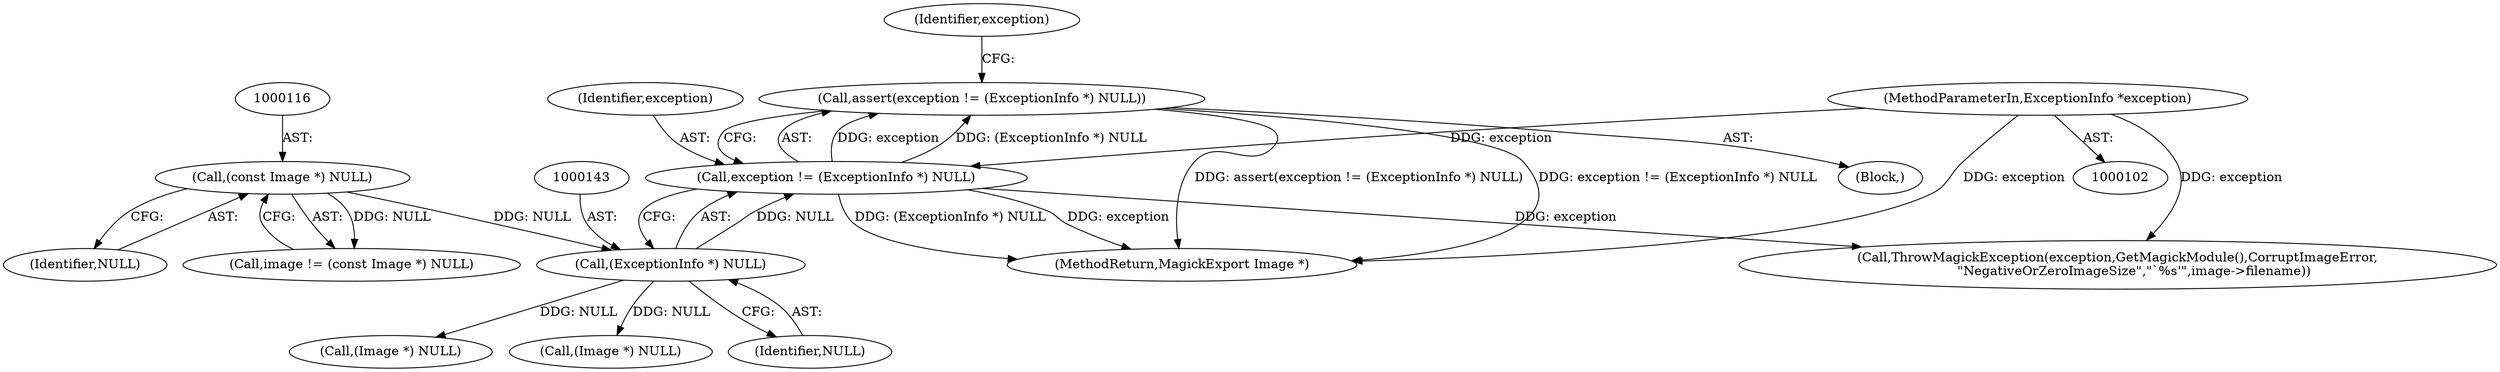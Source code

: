 digraph "0_ImageMagick_aecd0ada163a4d6c769cec178955d5f3e9316f2f_0@API" {
"1000139" [label="(Call,assert(exception != (ExceptionInfo *) NULL))"];
"1000140" [label="(Call,exception != (ExceptionInfo *) NULL)"];
"1000107" [label="(MethodParameterIn,ExceptionInfo *exception)"];
"1000142" [label="(Call,(ExceptionInfo *) NULL)"];
"1000115" [label="(Call,(const Image *) NULL)"];
"1000115" [label="(Call,(const Image *) NULL)"];
"1000139" [label="(Call,assert(exception != (ExceptionInfo *) NULL))"];
"1000166" [label="(Call,ThrowMagickException(exception,GetMagickModule(),CorruptImageError,\n        \"NegativeOrZeroImageSize\",\"`%s'\",image->filename))"];
"1000176" [label="(Call,(Image *) NULL)"];
"1000117" [label="(Identifier,NULL)"];
"1000141" [label="(Identifier,exception)"];
"1000768" [label="(MethodReturn,MagickExport Image *)"];
"1000140" [label="(Call,exception != (ExceptionInfo *) NULL)"];
"1000107" [label="(MethodParameterIn,ExceptionInfo *exception)"];
"1000113" [label="(Call,image != (const Image *) NULL)"];
"1000190" [label="(Call,(Image *) NULL)"];
"1000142" [label="(Call,(ExceptionInfo *) NULL)"];
"1000148" [label="(Identifier,exception)"];
"1000108" [label="(Block,)"];
"1000144" [label="(Identifier,NULL)"];
"1000139" -> "1000108"  [label="AST: "];
"1000139" -> "1000140"  [label="CFG: "];
"1000140" -> "1000139"  [label="AST: "];
"1000148" -> "1000139"  [label="CFG: "];
"1000139" -> "1000768"  [label="DDG: assert(exception != (ExceptionInfo *) NULL)"];
"1000139" -> "1000768"  [label="DDG: exception != (ExceptionInfo *) NULL"];
"1000140" -> "1000139"  [label="DDG: exception"];
"1000140" -> "1000139"  [label="DDG: (ExceptionInfo *) NULL"];
"1000140" -> "1000142"  [label="CFG: "];
"1000141" -> "1000140"  [label="AST: "];
"1000142" -> "1000140"  [label="AST: "];
"1000140" -> "1000768"  [label="DDG: (ExceptionInfo *) NULL"];
"1000140" -> "1000768"  [label="DDG: exception"];
"1000107" -> "1000140"  [label="DDG: exception"];
"1000142" -> "1000140"  [label="DDG: NULL"];
"1000140" -> "1000166"  [label="DDG: exception"];
"1000107" -> "1000102"  [label="AST: "];
"1000107" -> "1000768"  [label="DDG: exception"];
"1000107" -> "1000166"  [label="DDG: exception"];
"1000142" -> "1000144"  [label="CFG: "];
"1000143" -> "1000142"  [label="AST: "];
"1000144" -> "1000142"  [label="AST: "];
"1000115" -> "1000142"  [label="DDG: NULL"];
"1000142" -> "1000176"  [label="DDG: NULL"];
"1000142" -> "1000190"  [label="DDG: NULL"];
"1000115" -> "1000113"  [label="AST: "];
"1000115" -> "1000117"  [label="CFG: "];
"1000116" -> "1000115"  [label="AST: "];
"1000117" -> "1000115"  [label="AST: "];
"1000113" -> "1000115"  [label="CFG: "];
"1000115" -> "1000113"  [label="DDG: NULL"];
}
